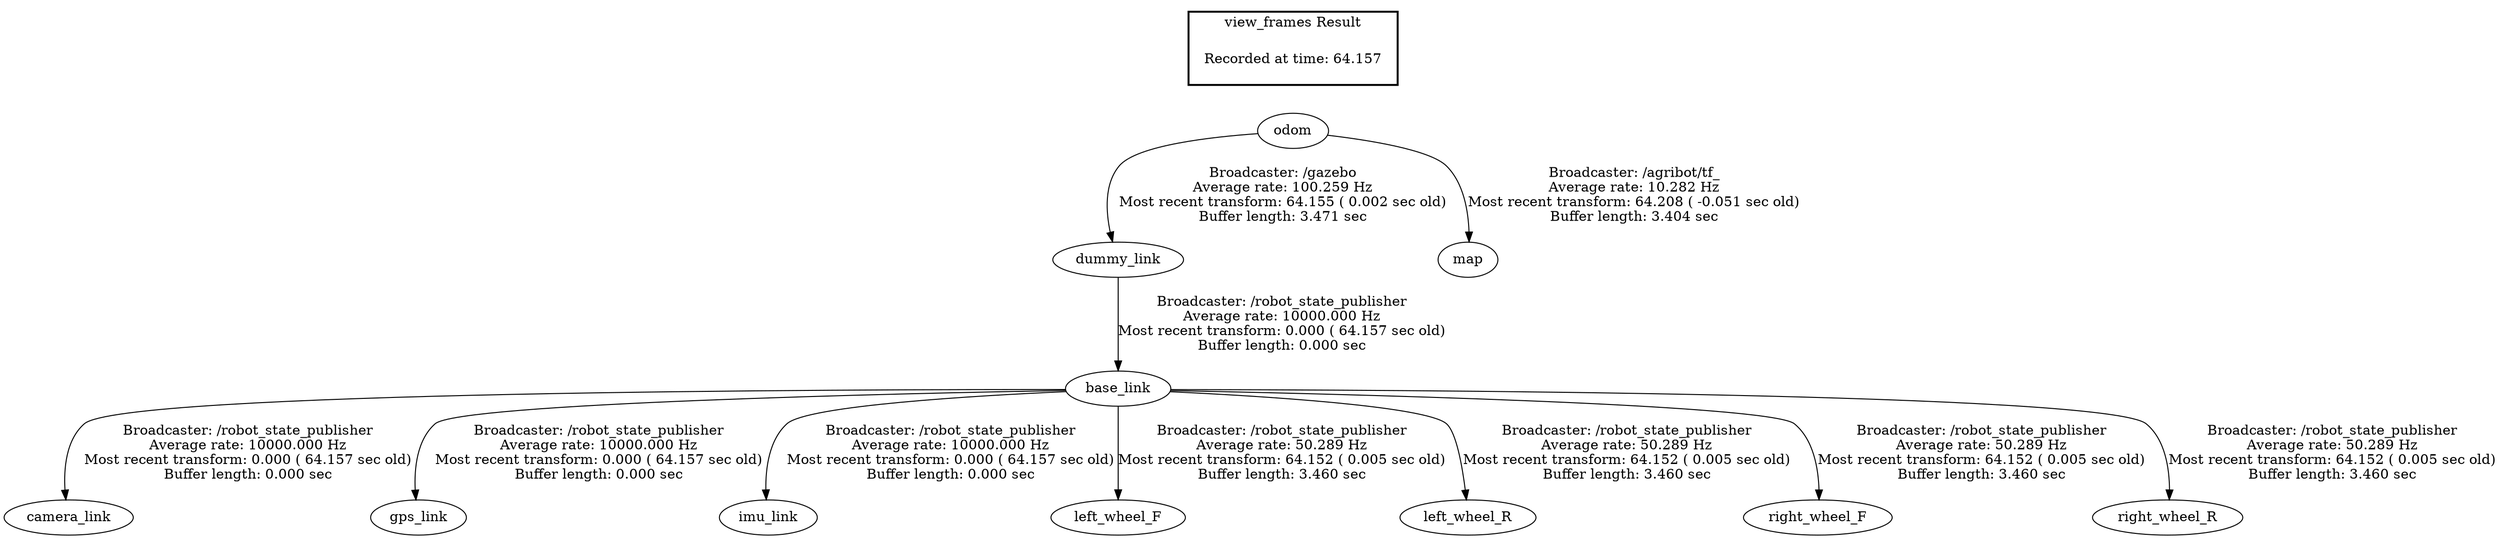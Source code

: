 digraph G {
"base_link" -> "camera_link"[label="Broadcaster: /robot_state_publisher\nAverage rate: 10000.000 Hz\nMost recent transform: 0.000 ( 64.157 sec old)\nBuffer length: 0.000 sec\n"];
"dummy_link" -> "base_link"[label="Broadcaster: /robot_state_publisher\nAverage rate: 10000.000 Hz\nMost recent transform: 0.000 ( 64.157 sec old)\nBuffer length: 0.000 sec\n"];
"odom" -> "dummy_link"[label="Broadcaster: /gazebo\nAverage rate: 100.259 Hz\nMost recent transform: 64.155 ( 0.002 sec old)\nBuffer length: 3.471 sec\n"];
"base_link" -> "gps_link"[label="Broadcaster: /robot_state_publisher\nAverage rate: 10000.000 Hz\nMost recent transform: 0.000 ( 64.157 sec old)\nBuffer length: 0.000 sec\n"];
"base_link" -> "imu_link"[label="Broadcaster: /robot_state_publisher\nAverage rate: 10000.000 Hz\nMost recent transform: 0.000 ( 64.157 sec old)\nBuffer length: 0.000 sec\n"];
"base_link" -> "left_wheel_F"[label="Broadcaster: /robot_state_publisher\nAverage rate: 50.289 Hz\nMost recent transform: 64.152 ( 0.005 sec old)\nBuffer length: 3.460 sec\n"];
"base_link" -> "left_wheel_R"[label="Broadcaster: /robot_state_publisher\nAverage rate: 50.289 Hz\nMost recent transform: 64.152 ( 0.005 sec old)\nBuffer length: 3.460 sec\n"];
"base_link" -> "right_wheel_F"[label="Broadcaster: /robot_state_publisher\nAverage rate: 50.289 Hz\nMost recent transform: 64.152 ( 0.005 sec old)\nBuffer length: 3.460 sec\n"];
"base_link" -> "right_wheel_R"[label="Broadcaster: /robot_state_publisher\nAverage rate: 50.289 Hz\nMost recent transform: 64.152 ( 0.005 sec old)\nBuffer length: 3.460 sec\n"];
"odom" -> "map"[label="Broadcaster: /agribot/tf_\nAverage rate: 10.282 Hz\nMost recent transform: 64.208 ( -0.051 sec old)\nBuffer length: 3.404 sec\n"];
edge [style=invis];
 subgraph cluster_legend { style=bold; color=black; label ="view_frames Result";
"Recorded at time: 64.157"[ shape=plaintext ] ;
 }->"odom";
}